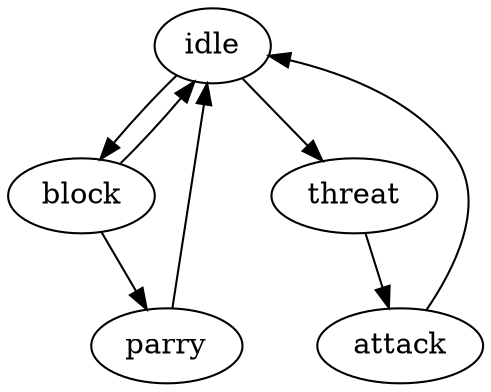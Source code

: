 digraph G {
    idle -> block, threat
    block -> idle, parry
    parry -> idle
    threat -> attack
    attack -> idle
}